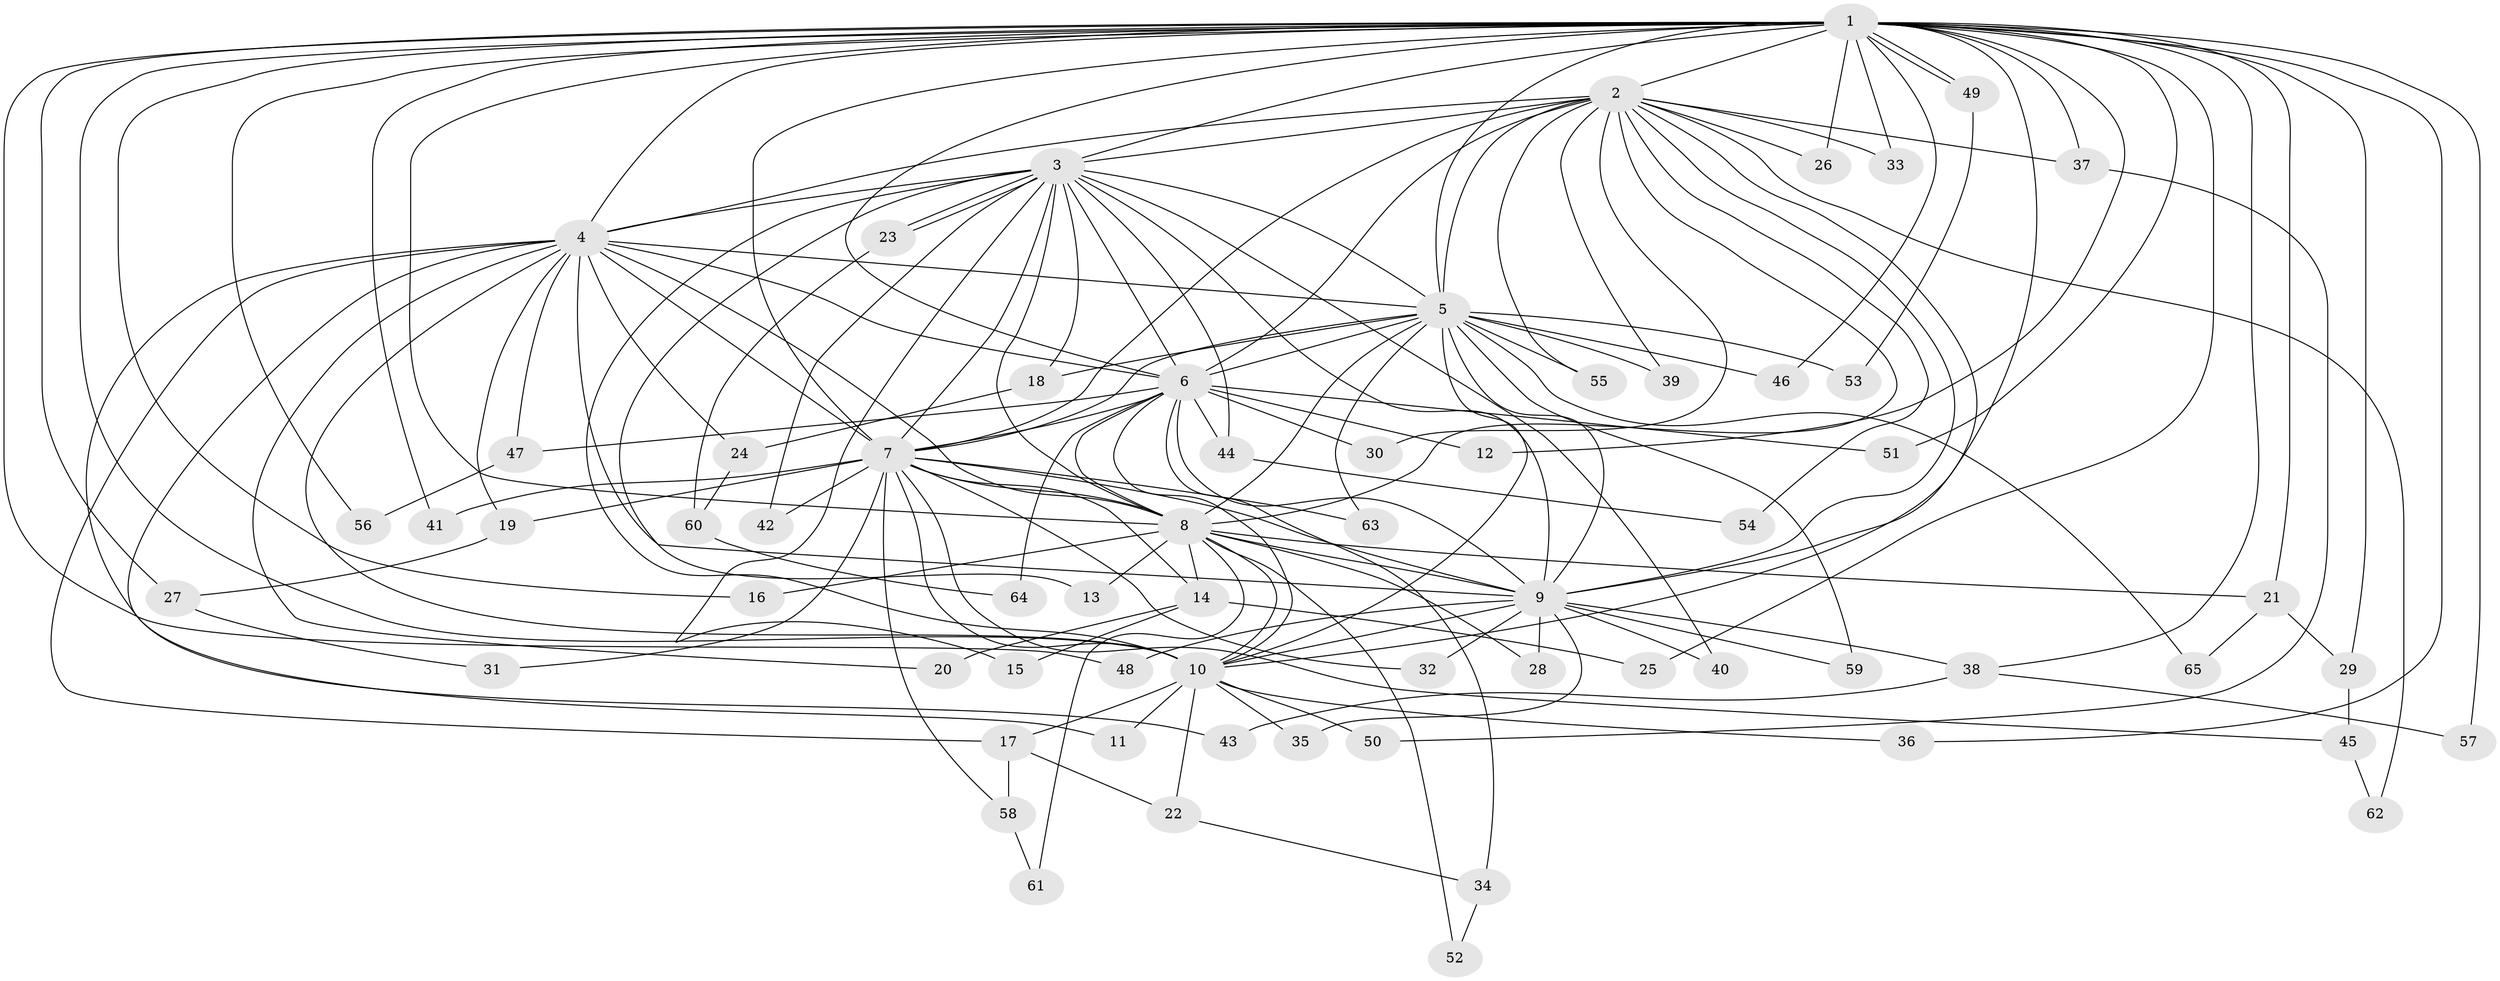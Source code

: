 // coarse degree distribution, {24: 0.022222222222222223, 23: 0.022222222222222223, 14: 0.08888888888888889, 17: 0.022222222222222223, 12: 0.022222222222222223, 11: 0.022222222222222223, 2: 0.4888888888888889, 4: 0.1111111111111111, 3: 0.2}
// Generated by graph-tools (version 1.1) at 2025/51/02/27/25 19:51:50]
// undirected, 65 vertices, 155 edges
graph export_dot {
graph [start="1"]
  node [color=gray90,style=filled];
  1;
  2;
  3;
  4;
  5;
  6;
  7;
  8;
  9;
  10;
  11;
  12;
  13;
  14;
  15;
  16;
  17;
  18;
  19;
  20;
  21;
  22;
  23;
  24;
  25;
  26;
  27;
  28;
  29;
  30;
  31;
  32;
  33;
  34;
  35;
  36;
  37;
  38;
  39;
  40;
  41;
  42;
  43;
  44;
  45;
  46;
  47;
  48;
  49;
  50;
  51;
  52;
  53;
  54;
  55;
  56;
  57;
  58;
  59;
  60;
  61;
  62;
  63;
  64;
  65;
  1 -- 2;
  1 -- 3;
  1 -- 4;
  1 -- 5;
  1 -- 6;
  1 -- 7;
  1 -- 8;
  1 -- 9;
  1 -- 10;
  1 -- 12;
  1 -- 16;
  1 -- 21;
  1 -- 25;
  1 -- 26;
  1 -- 27;
  1 -- 29;
  1 -- 33;
  1 -- 36;
  1 -- 37;
  1 -- 38;
  1 -- 41;
  1 -- 46;
  1 -- 48;
  1 -- 49;
  1 -- 49;
  1 -- 51;
  1 -- 56;
  1 -- 57;
  2 -- 3;
  2 -- 4;
  2 -- 5;
  2 -- 6;
  2 -- 7;
  2 -- 8;
  2 -- 9;
  2 -- 10;
  2 -- 26;
  2 -- 30;
  2 -- 33;
  2 -- 37;
  2 -- 39;
  2 -- 54;
  2 -- 55;
  2 -- 62;
  3 -- 4;
  3 -- 5;
  3 -- 6;
  3 -- 7;
  3 -- 8;
  3 -- 9;
  3 -- 10;
  3 -- 13;
  3 -- 15;
  3 -- 18;
  3 -- 23;
  3 -- 23;
  3 -- 40;
  3 -- 42;
  3 -- 44;
  4 -- 5;
  4 -- 6;
  4 -- 7;
  4 -- 8;
  4 -- 9;
  4 -- 10;
  4 -- 11;
  4 -- 17;
  4 -- 19;
  4 -- 20;
  4 -- 24;
  4 -- 43;
  4 -- 47;
  5 -- 6;
  5 -- 7;
  5 -- 8;
  5 -- 9;
  5 -- 10;
  5 -- 18;
  5 -- 39;
  5 -- 46;
  5 -- 53;
  5 -- 55;
  5 -- 59;
  5 -- 63;
  5 -- 65;
  6 -- 7;
  6 -- 8;
  6 -- 9;
  6 -- 10;
  6 -- 12;
  6 -- 30;
  6 -- 34;
  6 -- 44;
  6 -- 47;
  6 -- 51;
  6 -- 64;
  7 -- 8;
  7 -- 9;
  7 -- 10;
  7 -- 14;
  7 -- 19;
  7 -- 31;
  7 -- 32;
  7 -- 41;
  7 -- 42;
  7 -- 45;
  7 -- 58;
  7 -- 63;
  8 -- 9;
  8 -- 10;
  8 -- 13;
  8 -- 14;
  8 -- 16;
  8 -- 21;
  8 -- 28;
  8 -- 52;
  8 -- 61;
  9 -- 10;
  9 -- 28;
  9 -- 32;
  9 -- 35;
  9 -- 38;
  9 -- 40;
  9 -- 48;
  9 -- 59;
  10 -- 11;
  10 -- 17;
  10 -- 22;
  10 -- 35;
  10 -- 36;
  10 -- 50;
  14 -- 15;
  14 -- 20;
  14 -- 25;
  17 -- 22;
  17 -- 58;
  18 -- 24;
  19 -- 27;
  21 -- 29;
  21 -- 65;
  22 -- 34;
  23 -- 60;
  24 -- 60;
  27 -- 31;
  29 -- 45;
  34 -- 52;
  37 -- 50;
  38 -- 43;
  38 -- 57;
  44 -- 54;
  45 -- 62;
  47 -- 56;
  49 -- 53;
  58 -- 61;
  60 -- 64;
}
